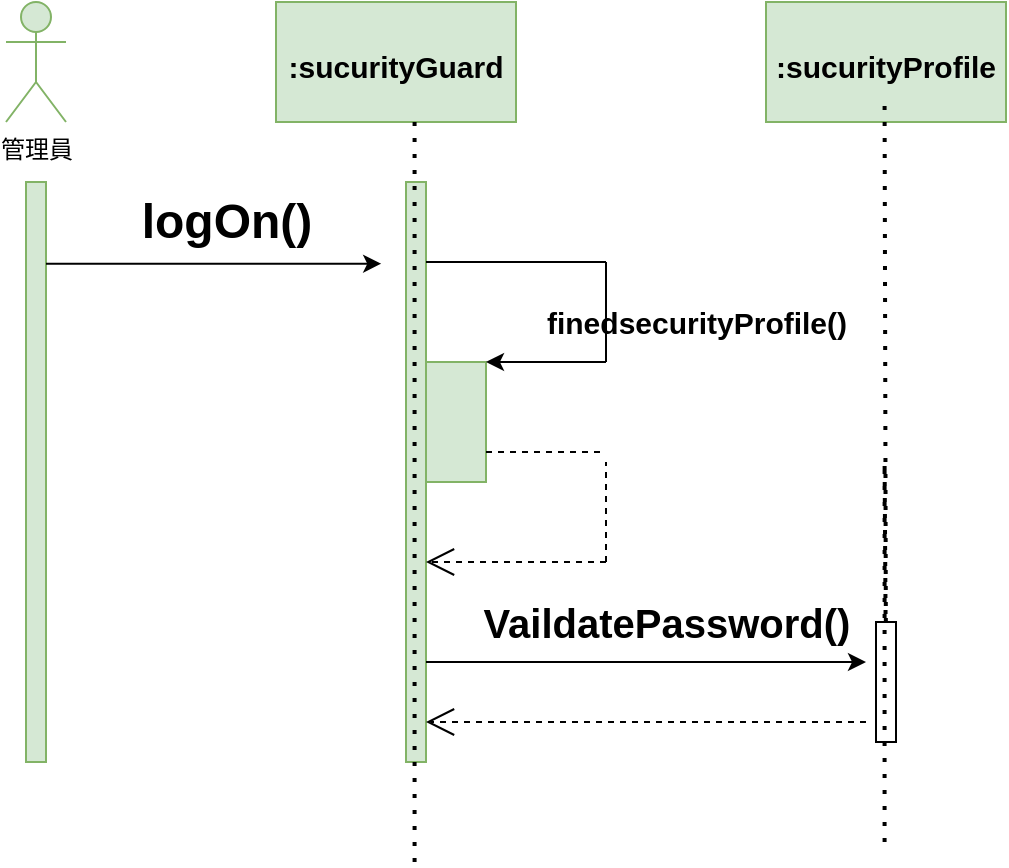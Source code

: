 <?xml version="1.0" encoding="UTF-8"?>
<mxfile version="22.1.11" type="google" pages="2">
  <diagram name="第 1 页" id="SdBCGy6qiX4zF8PBchx3">
    <mxGraphModel dx="390" dy="801" grid="1" gridSize="10" guides="1" tooltips="1" connect="1" arrows="1" fold="1" page="1" pageScale="1" pageWidth="827" pageHeight="1169" math="0" shadow="0">
      <root>
        <mxCell id="0" />
        <mxCell id="1" parent="0" />
        <mxCell id="wemDjiCjZ48iCX2srbBQ-19" value="" style="rounded=0;whiteSpace=wrap;html=1;fillColor=#d5e8d4;strokeColor=#82b366;" vertex="1" parent="1">
          <mxGeometry x="300" y="270" width="40" height="60" as="geometry" />
        </mxCell>
        <mxCell id="wemDjiCjZ48iCX2srbBQ-16" value="" style="html=1;points=[[0,0,0,0,5],[0,1,0,0,-5],[1,0,0,0,5],[1,1,0,0,-5]];perimeter=orthogonalPerimeter;outlineConnect=0;targetShapes=umlLifeline;portConstraint=eastwest;newEdgeStyle={&quot;curved&quot;:0,&quot;rounded&quot;:0};fillColor=#d5e8d4;strokeColor=#82b366;" vertex="1" parent="1">
          <mxGeometry x="300" y="180" width="10" height="290" as="geometry" />
        </mxCell>
        <mxCell id="U6kOpqA4BYuFInqFqMkD-1" value="管理員" style="shape=umlActor;verticalLabelPosition=bottom;verticalAlign=top;html=1;outlineConnect=0;fillColor=#d5e8d4;strokeColor=#82b366;" parent="1" vertex="1">
          <mxGeometry x="100" y="90" width="30" height="60" as="geometry" />
        </mxCell>
        <mxCell id="U6kOpqA4BYuFInqFqMkD-3" value="" style="html=1;points=[[0,0,0,0,5],[0,1,0,0,-5],[1,0,0,0,5],[1,1,0,0,-5]];perimeter=orthogonalPerimeter;outlineConnect=0;targetShapes=umlLifeline;portConstraint=eastwest;newEdgeStyle={&quot;curved&quot;:0,&quot;rounded&quot;:0};fillColor=#d5e8d4;strokeColor=#82b366;" parent="1" vertex="1">
          <mxGeometry x="110" y="180" width="10" height="290" as="geometry" />
        </mxCell>
        <mxCell id="U6kOpqA4BYuFInqFqMkD-9" value="&lt;font style=&quot;font-size: 15px;&quot;&gt;:sucurityGuard&lt;/font&gt;" style="rounded=0;whiteSpace=wrap;html=1;fillColor=#d5e8d4;strokeColor=#82b366;fontSize=20;fontStyle=1" parent="1" vertex="1">
          <mxGeometry x="235" y="90" width="120" height="60" as="geometry" />
        </mxCell>
        <mxCell id="U6kOpqA4BYuFInqFqMkD-51" value="" style="endArrow=classic;html=1;rounded=0;entryX=-0.08;entryY=0.155;entryDx=0;entryDy=0;entryPerimeter=0;" parent="1" source="U6kOpqA4BYuFInqFqMkD-3" edge="1">
          <mxGeometry width="50" height="50" relative="1" as="geometry">
            <mxPoint x="390" y="320" as="sourcePoint" />
            <mxPoint x="287.6" y="220.85" as="targetPoint" />
          </mxGeometry>
        </mxCell>
        <mxCell id="U6kOpqA4BYuFInqFqMkD-52" value="logOn()" style="text;strokeColor=none;fillColor=none;html=1;fontSize=24;fontStyle=1;verticalAlign=middle;align=center;" parent="1" vertex="1">
          <mxGeometry x="160" y="180" width="100" height="40" as="geometry" />
        </mxCell>
        <mxCell id="wemDjiCjZ48iCX2srbBQ-7" value="&lt;font style=&quot;font-size: 15px;&quot;&gt;:sucurityProfile&lt;/font&gt;" style="rounded=0;whiteSpace=wrap;html=1;fillColor=#d5e8d4;strokeColor=#82b366;fontSize=20;fontStyle=1" vertex="1" parent="1">
          <mxGeometry x="480" y="90" width="120" height="60" as="geometry" />
        </mxCell>
        <mxCell id="wemDjiCjZ48iCX2srbBQ-10" value="" style="endArrow=none;dashed=1;html=1;dashPattern=1 3;strokeWidth=2;rounded=0;" edge="1" parent="1">
          <mxGeometry width="50" height="50" relative="1" as="geometry">
            <mxPoint x="304.29" y="520" as="sourcePoint" />
            <mxPoint x="304.29" y="150" as="targetPoint" />
            <Array as="points">
              <mxPoint x="304.29" y="330" />
            </Array>
          </mxGeometry>
        </mxCell>
        <mxCell id="wemDjiCjZ48iCX2srbBQ-15" value="" style="endArrow=classic;html=1;rounded=0;exitX=1;exitY=0.5;exitDx=0;exitDy=0;" edge="1" parent="1">
          <mxGeometry width="50" height="50" relative="1" as="geometry">
            <mxPoint x="310" y="420" as="sourcePoint" />
            <mxPoint x="530" y="420" as="targetPoint" />
          </mxGeometry>
        </mxCell>
        <mxCell id="wemDjiCjZ48iCX2srbBQ-18" value="" style="endArrow=none;dashed=1;html=1;dashPattern=1 3;strokeWidth=2;rounded=0;" edge="1" parent="1" source="wemDjiCjZ48iCX2srbBQ-27">
          <mxGeometry width="50" height="50" relative="1" as="geometry">
            <mxPoint x="539.29" y="510" as="sourcePoint" />
            <mxPoint x="539.29" y="140" as="targetPoint" />
            <Array as="points" />
          </mxGeometry>
        </mxCell>
        <mxCell id="wemDjiCjZ48iCX2srbBQ-20" value="" style="endArrow=classic;html=1;rounded=0;entryX=1;entryY=0;entryDx=0;entryDy=0;" edge="1" parent="1" target="wemDjiCjZ48iCX2srbBQ-19">
          <mxGeometry width="50" height="50" relative="1" as="geometry">
            <mxPoint x="400" y="270" as="sourcePoint" />
            <mxPoint x="410" y="280" as="targetPoint" />
          </mxGeometry>
        </mxCell>
        <mxCell id="wemDjiCjZ48iCX2srbBQ-21" value="" style="endArrow=none;html=1;rounded=0;" edge="1" parent="1">
          <mxGeometry width="50" height="50" relative="1" as="geometry">
            <mxPoint x="310" y="220" as="sourcePoint" />
            <mxPoint x="400" y="220" as="targetPoint" />
          </mxGeometry>
        </mxCell>
        <mxCell id="wemDjiCjZ48iCX2srbBQ-22" value="" style="endArrow=none;html=1;rounded=0;" edge="1" parent="1">
          <mxGeometry width="50" height="50" relative="1" as="geometry">
            <mxPoint x="400" y="270" as="sourcePoint" />
            <mxPoint x="400" y="220" as="targetPoint" />
          </mxGeometry>
        </mxCell>
        <mxCell id="wemDjiCjZ48iCX2srbBQ-23" value="" style="endArrow=none;dashed=1;html=1;rounded=0;exitX=1;exitY=0.75;exitDx=0;exitDy=0;" edge="1" parent="1" source="wemDjiCjZ48iCX2srbBQ-19">
          <mxGeometry width="50" height="50" relative="1" as="geometry">
            <mxPoint x="350" y="320" as="sourcePoint" />
            <mxPoint x="400" y="315" as="targetPoint" />
          </mxGeometry>
        </mxCell>
        <mxCell id="wemDjiCjZ48iCX2srbBQ-24" value="" style="endArrow=open;endSize=12;dashed=1;html=1;rounded=0;" edge="1" parent="1">
          <mxGeometry width="160" relative="1" as="geometry">
            <mxPoint x="400" y="370" as="sourcePoint" />
            <mxPoint x="310" y="370" as="targetPoint" />
          </mxGeometry>
        </mxCell>
        <mxCell id="wemDjiCjZ48iCX2srbBQ-25" value="" style="endArrow=none;dashed=1;html=1;rounded=0;" edge="1" parent="1">
          <mxGeometry width="50" height="50" relative="1" as="geometry">
            <mxPoint x="400" y="370" as="sourcePoint" />
            <mxPoint x="400" y="320" as="targetPoint" />
          </mxGeometry>
        </mxCell>
        <mxCell id="wemDjiCjZ48iCX2srbBQ-27" value="" style="rounded=0;whiteSpace=wrap;html=1;" vertex="1" parent="1">
          <mxGeometry x="535" y="400" width="10" height="60" as="geometry" />
        </mxCell>
        <mxCell id="wemDjiCjZ48iCX2srbBQ-28" value="" style="endArrow=none;dashed=1;html=1;dashPattern=1 3;strokeWidth=2;rounded=0;" edge="1" parent="1" target="wemDjiCjZ48iCX2srbBQ-27">
          <mxGeometry width="50" height="50" relative="1" as="geometry">
            <mxPoint x="539.29" y="510" as="sourcePoint" />
            <mxPoint x="539.29" y="140" as="targetPoint" />
            <Array as="points">
              <mxPoint x="539.29" y="320" />
            </Array>
          </mxGeometry>
        </mxCell>
        <mxCell id="wemDjiCjZ48iCX2srbBQ-29" value="VaildatePassword()" style="text;strokeColor=none;fillColor=none;html=1;fontSize=20;fontStyle=1;verticalAlign=middle;align=center;" vertex="1" parent="1">
          <mxGeometry x="380" y="380" width="100" height="40" as="geometry" />
        </mxCell>
        <mxCell id="wemDjiCjZ48iCX2srbBQ-31" value="" style="endArrow=open;endSize=12;dashed=1;html=1;rounded=0;" edge="1" parent="1">
          <mxGeometry width="160" relative="1" as="geometry">
            <mxPoint x="530" y="450" as="sourcePoint" />
            <mxPoint x="310" y="450" as="targetPoint" />
          </mxGeometry>
        </mxCell>
        <mxCell id="wemDjiCjZ48iCX2srbBQ-32" value="finedsecurityProfile()" style="text;strokeColor=none;fillColor=none;html=1;fontSize=15;fontStyle=1;verticalAlign=middle;align=center;" vertex="1" parent="1">
          <mxGeometry x="390" y="230" width="110" height="40" as="geometry" />
        </mxCell>
      </root>
    </mxGraphModel>
  </diagram>
  <diagram id="km2zvPQzvDtK-hDvkoVc" name="第 2 页">
    <mxGraphModel dx="273" dy="561" grid="1" gridSize="10" guides="1" tooltips="1" connect="1" arrows="1" fold="1" page="1" pageScale="1" pageWidth="827" pageHeight="1169" math="0" shadow="0">
      <root>
        <mxCell id="0" />
        <mxCell id="1" parent="0" />
      </root>
    </mxGraphModel>
  </diagram>
</mxfile>
